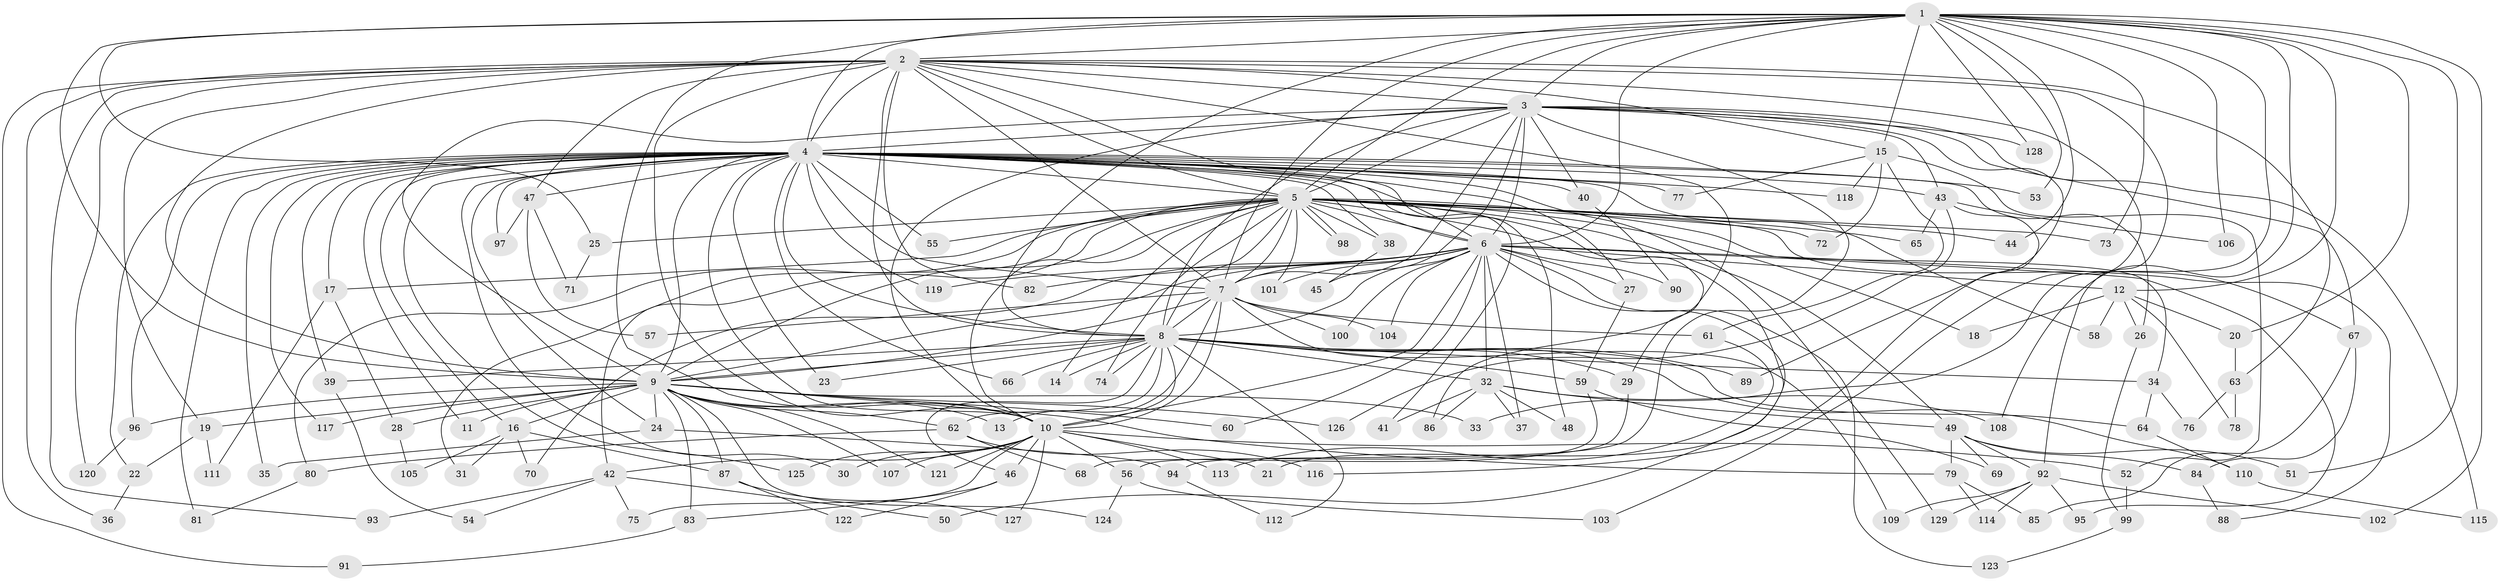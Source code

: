 // coarse degree distribution, {26: 0.0196078431372549, 1: 0.23529411764705882, 2: 0.5098039215686274, 3: 0.09803921568627451, 5: 0.0392156862745098, 6: 0.0196078431372549, 16: 0.0196078431372549, 19: 0.0196078431372549, 9: 0.0196078431372549, 13: 0.0196078431372549}
// Generated by graph-tools (version 1.1) at 2025/47/03/04/25 21:47:21]
// undirected, 129 vertices, 283 edges
graph export_dot {
graph [start="1"]
  node [color=gray90,style=filled];
  1;
  2;
  3;
  4;
  5;
  6;
  7;
  8;
  9;
  10;
  11;
  12;
  13;
  14;
  15;
  16;
  17;
  18;
  19;
  20;
  21;
  22;
  23;
  24;
  25;
  26;
  27;
  28;
  29;
  30;
  31;
  32;
  33;
  34;
  35;
  36;
  37;
  38;
  39;
  40;
  41;
  42;
  43;
  44;
  45;
  46;
  47;
  48;
  49;
  50;
  51;
  52;
  53;
  54;
  55;
  56;
  57;
  58;
  59;
  60;
  61;
  62;
  63;
  64;
  65;
  66;
  67;
  68;
  69;
  70;
  71;
  72;
  73;
  74;
  75;
  76;
  77;
  78;
  79;
  80;
  81;
  82;
  83;
  84;
  85;
  86;
  87;
  88;
  89;
  90;
  91;
  92;
  93;
  94;
  95;
  96;
  97;
  98;
  99;
  100;
  101;
  102;
  103;
  104;
  105;
  106;
  107;
  108;
  109;
  110;
  111;
  112;
  113;
  114;
  115;
  116;
  117;
  118;
  119;
  120;
  121;
  122;
  123;
  124;
  125;
  126;
  127;
  128;
  129;
  1 -- 2;
  1 -- 3;
  1 -- 4;
  1 -- 5;
  1 -- 6;
  1 -- 7;
  1 -- 8;
  1 -- 9;
  1 -- 10;
  1 -- 12;
  1 -- 15;
  1 -- 20;
  1 -- 25;
  1 -- 33;
  1 -- 44;
  1 -- 51;
  1 -- 53;
  1 -- 73;
  1 -- 102;
  1 -- 106;
  1 -- 108;
  1 -- 128;
  2 -- 3;
  2 -- 4;
  2 -- 5;
  2 -- 6;
  2 -- 7;
  2 -- 8;
  2 -- 9;
  2 -- 10;
  2 -- 15;
  2 -- 19;
  2 -- 36;
  2 -- 47;
  2 -- 63;
  2 -- 82;
  2 -- 86;
  2 -- 91;
  2 -- 92;
  2 -- 93;
  2 -- 103;
  2 -- 120;
  3 -- 4;
  3 -- 5;
  3 -- 6;
  3 -- 7;
  3 -- 8;
  3 -- 9;
  3 -- 10;
  3 -- 40;
  3 -- 43;
  3 -- 45;
  3 -- 67;
  3 -- 89;
  3 -- 94;
  3 -- 115;
  3 -- 128;
  4 -- 5;
  4 -- 6;
  4 -- 7;
  4 -- 8;
  4 -- 9;
  4 -- 10;
  4 -- 11;
  4 -- 16;
  4 -- 17;
  4 -- 22;
  4 -- 23;
  4 -- 24;
  4 -- 26;
  4 -- 27;
  4 -- 30;
  4 -- 35;
  4 -- 38;
  4 -- 39;
  4 -- 40;
  4 -- 41;
  4 -- 43;
  4 -- 47;
  4 -- 48;
  4 -- 53;
  4 -- 55;
  4 -- 58;
  4 -- 66;
  4 -- 77;
  4 -- 81;
  4 -- 96;
  4 -- 97;
  4 -- 117;
  4 -- 118;
  4 -- 119;
  4 -- 125;
  4 -- 129;
  5 -- 6;
  5 -- 7;
  5 -- 8;
  5 -- 9;
  5 -- 10;
  5 -- 14;
  5 -- 17;
  5 -- 18;
  5 -- 21;
  5 -- 25;
  5 -- 29;
  5 -- 31;
  5 -- 34;
  5 -- 38;
  5 -- 42;
  5 -- 44;
  5 -- 49;
  5 -- 55;
  5 -- 65;
  5 -- 67;
  5 -- 72;
  5 -- 73;
  5 -- 74;
  5 -- 80;
  5 -- 98;
  5 -- 98;
  5 -- 101;
  6 -- 7;
  6 -- 8;
  6 -- 9;
  6 -- 10;
  6 -- 12;
  6 -- 27;
  6 -- 32;
  6 -- 37;
  6 -- 50;
  6 -- 60;
  6 -- 70;
  6 -- 82;
  6 -- 88;
  6 -- 90;
  6 -- 95;
  6 -- 100;
  6 -- 101;
  6 -- 104;
  6 -- 119;
  6 -- 123;
  7 -- 8;
  7 -- 9;
  7 -- 10;
  7 -- 13;
  7 -- 57;
  7 -- 61;
  7 -- 100;
  7 -- 104;
  7 -- 109;
  8 -- 9;
  8 -- 10;
  8 -- 14;
  8 -- 23;
  8 -- 29;
  8 -- 32;
  8 -- 34;
  8 -- 39;
  8 -- 46;
  8 -- 59;
  8 -- 62;
  8 -- 64;
  8 -- 66;
  8 -- 74;
  8 -- 89;
  8 -- 110;
  8 -- 112;
  9 -- 10;
  9 -- 11;
  9 -- 13;
  9 -- 16;
  9 -- 19;
  9 -- 24;
  9 -- 28;
  9 -- 33;
  9 -- 60;
  9 -- 62;
  9 -- 79;
  9 -- 83;
  9 -- 87;
  9 -- 96;
  9 -- 107;
  9 -- 117;
  9 -- 121;
  9 -- 124;
  9 -- 126;
  10 -- 21;
  10 -- 30;
  10 -- 42;
  10 -- 46;
  10 -- 52;
  10 -- 56;
  10 -- 75;
  10 -- 107;
  10 -- 113;
  10 -- 121;
  10 -- 125;
  10 -- 127;
  12 -- 18;
  12 -- 20;
  12 -- 26;
  12 -- 58;
  12 -- 78;
  15 -- 52;
  15 -- 61;
  15 -- 72;
  15 -- 77;
  15 -- 118;
  16 -- 31;
  16 -- 70;
  16 -- 87;
  16 -- 105;
  17 -- 28;
  17 -- 111;
  19 -- 22;
  19 -- 111;
  20 -- 63;
  22 -- 36;
  24 -- 35;
  24 -- 94;
  25 -- 71;
  26 -- 99;
  27 -- 59;
  28 -- 105;
  29 -- 56;
  32 -- 37;
  32 -- 41;
  32 -- 48;
  32 -- 49;
  32 -- 86;
  32 -- 108;
  34 -- 64;
  34 -- 76;
  38 -- 45;
  39 -- 54;
  40 -- 90;
  42 -- 50;
  42 -- 54;
  42 -- 75;
  42 -- 93;
  43 -- 65;
  43 -- 106;
  43 -- 116;
  43 -- 126;
  46 -- 83;
  46 -- 122;
  47 -- 57;
  47 -- 71;
  47 -- 97;
  49 -- 51;
  49 -- 69;
  49 -- 79;
  49 -- 84;
  49 -- 92;
  52 -- 99;
  56 -- 103;
  56 -- 124;
  59 -- 68;
  59 -- 69;
  61 -- 113;
  62 -- 68;
  62 -- 80;
  62 -- 116;
  63 -- 76;
  63 -- 78;
  64 -- 110;
  67 -- 84;
  67 -- 85;
  79 -- 85;
  79 -- 114;
  80 -- 81;
  83 -- 91;
  84 -- 88;
  87 -- 122;
  87 -- 127;
  92 -- 95;
  92 -- 102;
  92 -- 109;
  92 -- 114;
  92 -- 129;
  94 -- 112;
  96 -- 120;
  99 -- 123;
  110 -- 115;
}
